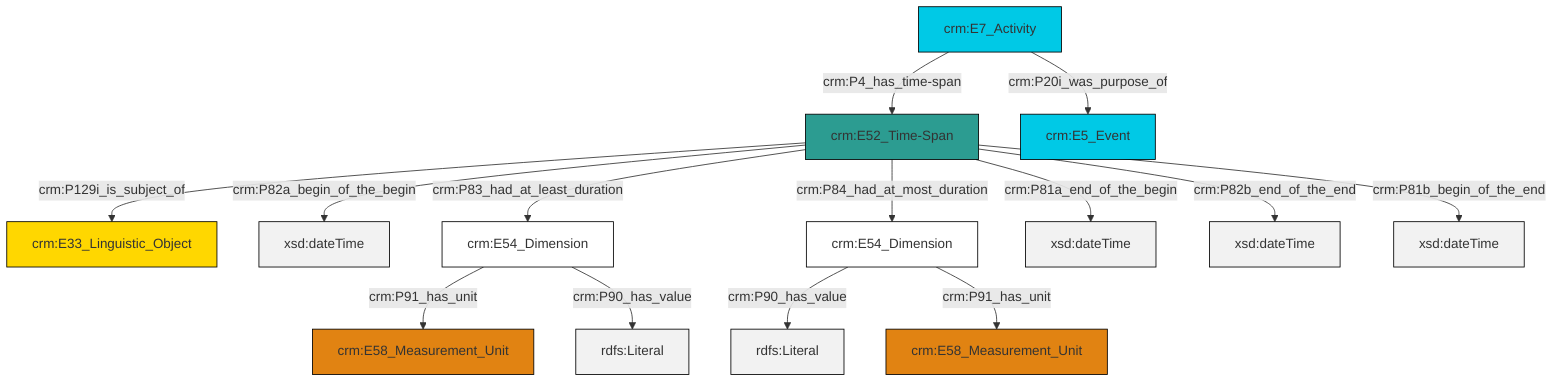 graph TD
classDef Literal fill:#f2f2f2,stroke:#000000;
classDef CRM_Entity fill:#FFFFFF,stroke:#000000;
classDef Temporal_Entity fill:#00C9E6, stroke:#000000;
classDef Type fill:#E18312, stroke:#000000;
classDef Time-Span fill:#2C9C91, stroke:#000000;
classDef Appellation fill:#FFEB7F, stroke:#000000;
classDef Place fill:#008836, stroke:#000000;
classDef Persistent_Item fill:#B266B2, stroke:#000000;
classDef Conceptual_Object fill:#FFD700, stroke:#000000;
classDef Physical_Thing fill:#D2B48C, stroke:#000000;
classDef Actor fill:#f58aad, stroke:#000000;
classDef PC_Classes fill:#4ce600, stroke:#000000;
classDef Multi fill:#cccccc,stroke:#000000;

0["crm:E52_Time-Span"]:::Time-Span -->|crm:P129i_is_subject_of| 1["crm:E33_Linguistic_Object"]:::Conceptual_Object
0["crm:E52_Time-Span"]:::Time-Span -->|crm:P82a_begin_of_the_begin| 2[xsd:dateTime]:::Literal
3["crm:E54_Dimension"]:::CRM_Entity -->|crm:P91_has_unit| 4["crm:E58_Measurement_Unit"]:::Type
0["crm:E52_Time-Span"]:::Time-Span -->|crm:P81a_end_of_the_begin| 7[xsd:dateTime]:::Literal
0["crm:E52_Time-Span"]:::Time-Span -->|crm:P82b_end_of_the_end| 9[xsd:dateTime]:::Literal
0["crm:E52_Time-Span"]:::Time-Span -->|crm:P83_had_at_least_duration| 3["crm:E54_Dimension"]:::CRM_Entity
14["crm:E7_Activity"]:::Temporal_Entity -->|crm:P4_has_time-span| 0["crm:E52_Time-Span"]:::Time-Span
14["crm:E7_Activity"]:::Temporal_Entity -->|crm:P20i_was_purpose_of| 15["crm:E5_Event"]:::Temporal_Entity
0["crm:E52_Time-Span"]:::Time-Span -->|crm:P81b_begin_of_the_end| 16[xsd:dateTime]:::Literal
5["crm:E54_Dimension"]:::CRM_Entity -->|crm:P90_has_value| 18[rdfs:Literal]:::Literal
0["crm:E52_Time-Span"]:::Time-Span -->|crm:P84_had_at_most_duration| 5["crm:E54_Dimension"]:::CRM_Entity
5["crm:E54_Dimension"]:::CRM_Entity -->|crm:P91_has_unit| 11["crm:E58_Measurement_Unit"]:::Type
3["crm:E54_Dimension"]:::CRM_Entity -->|crm:P90_has_value| 19[rdfs:Literal]:::Literal